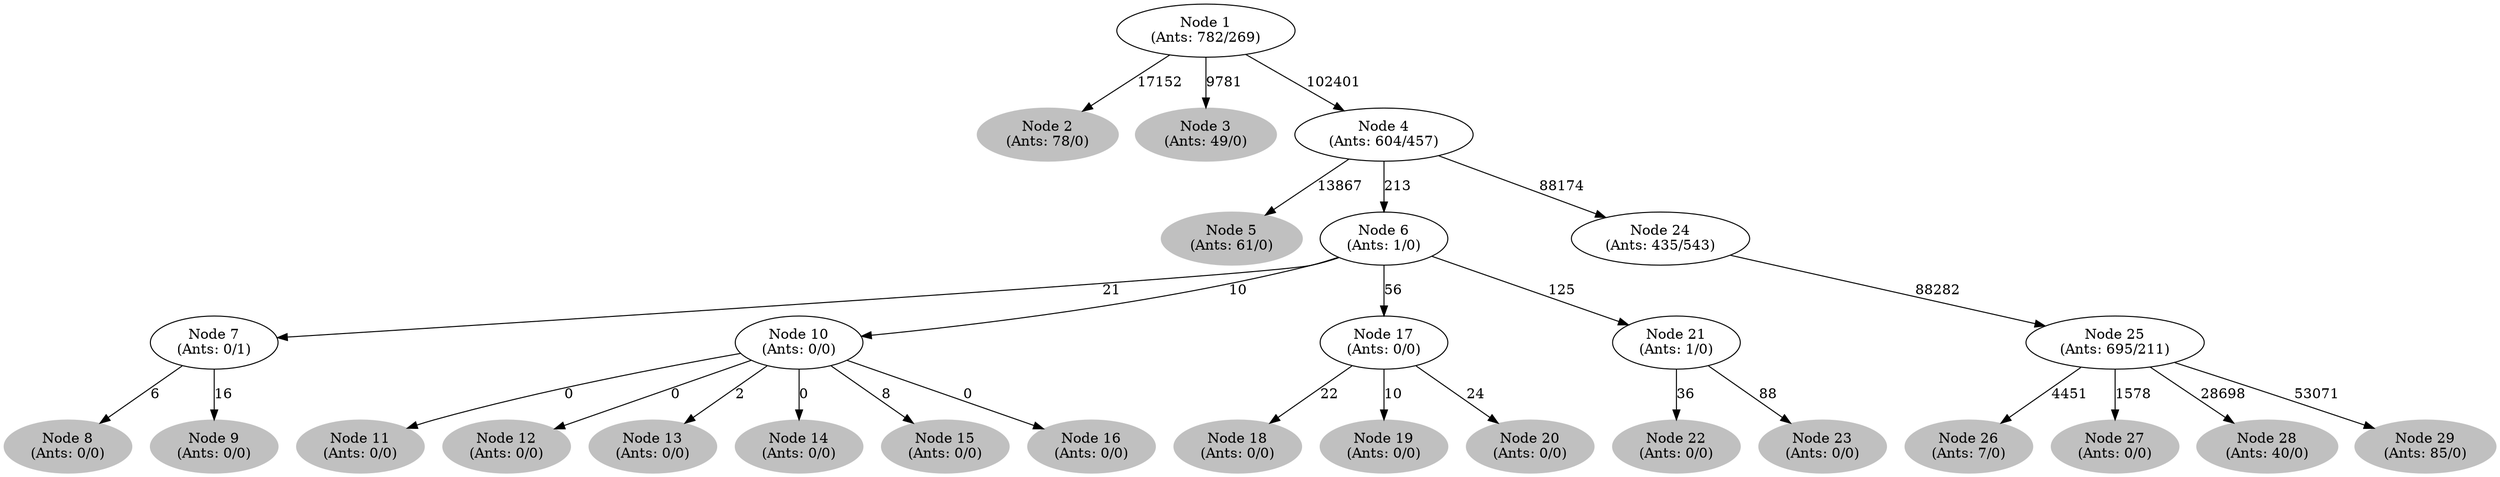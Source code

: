 digraph G {
	
	 "Node 2\n(Ants: 78/0)" [style=filled,color="gray"];
	"Node 1\n(Ants: 782/269)" -> "Node 2\n(Ants: 78/0)" [label=17152];
	 "Node 3\n(Ants: 49/0)" [style=filled,color="gray"];
	"Node 1\n(Ants: 782/269)" -> "Node 3\n(Ants: 49/0)" [label=9781];
	 "Node 1\n(Ants: 782/269)" -> "Node 4\n(Ants: 604/457)" [label=102401];
	 "Node 5\n(Ants: 61/0)" [style=filled,color="gray"];
	"Node 4\n(Ants: 604/457)" -> "Node 5\n(Ants: 61/0)" [label=13867];
	 "Node 4\n(Ants: 604/457)" -> "Node 6\n(Ants: 1/0)" [label=213];
	 "Node 6\n(Ants: 1/0)" -> "Node 7\n(Ants: 0/1)" [label=21];
	 "Node 8\n(Ants: 0/0)" [style=filled,color="gray"];
	"Node 7\n(Ants: 0/1)" -> "Node 8\n(Ants: 0/0)" [label=6];
	 "Node 9\n(Ants: 0/0)" [style=filled,color="gray"];
	"Node 7\n(Ants: 0/1)" -> "Node 9\n(Ants: 0/0)" [label=16];
	 "Node 6\n(Ants: 1/0)" -> "Node 10\n(Ants: 0/0)" [label=10];
	 "Node 11\n(Ants: 0/0)" [style=filled,color="gray"];
	"Node 10\n(Ants: 0/0)" -> "Node 11\n(Ants: 0/0)" [label=0];
	 "Node 12\n(Ants: 0/0)" [style=filled,color="gray"];
	"Node 10\n(Ants: 0/0)" -> "Node 12\n(Ants: 0/0)" [label=0];
	 "Node 13\n(Ants: 0/0)" [style=filled,color="gray"];
	"Node 10\n(Ants: 0/0)" -> "Node 13\n(Ants: 0/0)" [label=2];
	 "Node 14\n(Ants: 0/0)" [style=filled,color="gray"];
	"Node 10\n(Ants: 0/0)" -> "Node 14\n(Ants: 0/0)" [label=0];
	 "Node 15\n(Ants: 0/0)" [style=filled,color="gray"];
	"Node 10\n(Ants: 0/0)" -> "Node 15\n(Ants: 0/0)" [label=8];
	 "Node 16\n(Ants: 0/0)" [style=filled,color="gray"];
	"Node 10\n(Ants: 0/0)" -> "Node 16\n(Ants: 0/0)" [label=0];
	 "Node 6\n(Ants: 1/0)" -> "Node 17\n(Ants: 0/0)" [label=56];
	 "Node 18\n(Ants: 0/0)" [style=filled,color="gray"];
	"Node 17\n(Ants: 0/0)" -> "Node 18\n(Ants: 0/0)" [label=22];
	 "Node 19\n(Ants: 0/0)" [style=filled,color="gray"];
	"Node 17\n(Ants: 0/0)" -> "Node 19\n(Ants: 0/0)" [label=10];
	 "Node 20\n(Ants: 0/0)" [style=filled,color="gray"];
	"Node 17\n(Ants: 0/0)" -> "Node 20\n(Ants: 0/0)" [label=24];
	 "Node 6\n(Ants: 1/0)" -> "Node 21\n(Ants: 1/0)" [label=125];
	 "Node 22\n(Ants: 0/0)" [style=filled,color="gray"];
	"Node 21\n(Ants: 1/0)" -> "Node 22\n(Ants: 0/0)" [label=36];
	 "Node 23\n(Ants: 0/0)" [style=filled,color="gray"];
	"Node 21\n(Ants: 1/0)" -> "Node 23\n(Ants: 0/0)" [label=88];
	 "Node 4\n(Ants: 604/457)" -> "Node 24\n(Ants: 435/543)" [label=88174];
	 "Node 24\n(Ants: 435/543)" -> "Node 25\n(Ants: 695/211)" [label=88282];
	 "Node 26\n(Ants: 7/0)" [style=filled,color="gray"];
	"Node 25\n(Ants: 695/211)" -> "Node 26\n(Ants: 7/0)" [label=4451];
	 "Node 27\n(Ants: 0/0)" [style=filled,color="gray"];
	"Node 25\n(Ants: 695/211)" -> "Node 27\n(Ants: 0/0)" [label=1578];
	 "Node 28\n(Ants: 40/0)" [style=filled,color="gray"];
	"Node 25\n(Ants: 695/211)" -> "Node 28\n(Ants: 40/0)" [label=28698];
	 "Node 29\n(Ants: 85/0)" [style=filled,color="gray"];
	"Node 25\n(Ants: 695/211)" -> "Node 29\n(Ants: 85/0)" [label=53071];
	 
}
